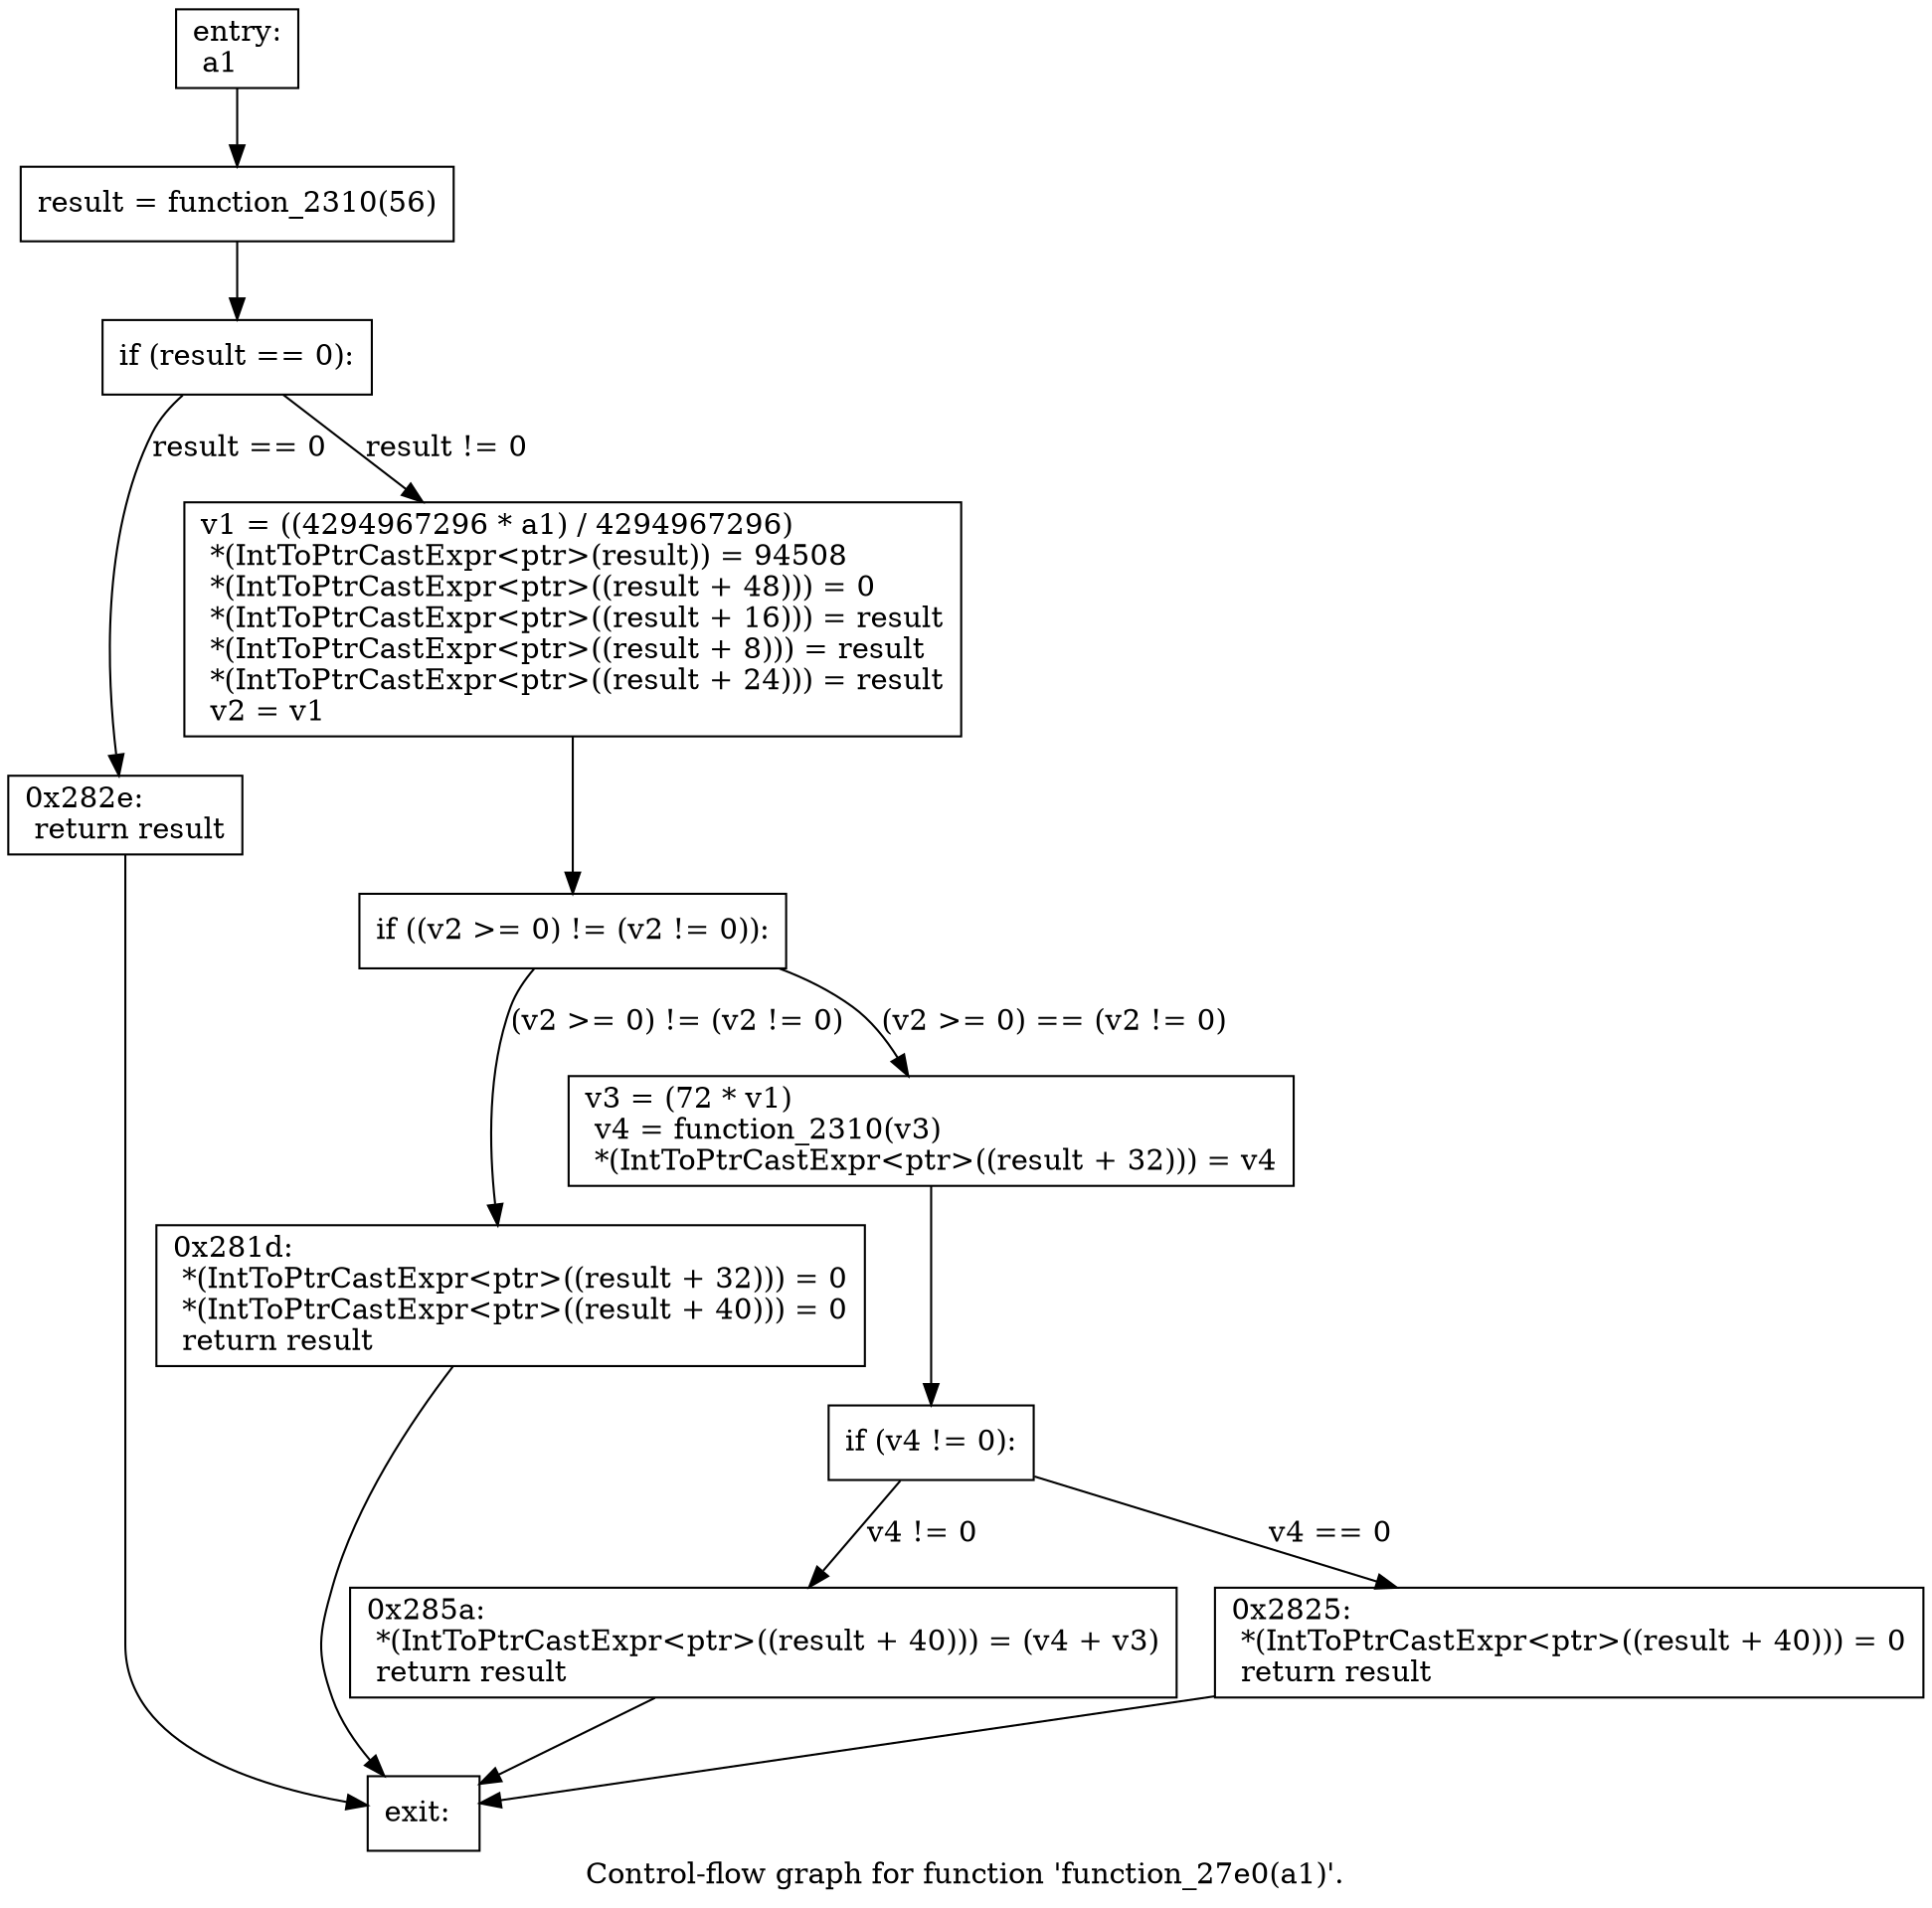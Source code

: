 digraph "Control-flow graph for function 'function_27e0(a1)'." {
  label="Control-flow graph for function 'function_27e0(a1)'.";
  node [shape=record];

  Node07C777C8 [label="{entry:\l  a1\l}"];
  Node07C777C8 -> Node07C778A0;
  Node07C778A0 [label="{  result = function_2310(56)\l}"];
  Node07C778A0 -> Node07C787D0;
  Node07C787D0 [label="{  if (result == 0):\l}"];
  Node07C787D0 -> Node07C79AF0 [label="result == 0"];
  Node07C787D0 -> Node07C791A8 [label="result != 0"];
  Node07C79AF0 [label="{0x282e:\l  return result\l}"];
  Node07C79AF0 -> Node07C77810;
  Node07C791A8 [label="{  v1 = ((4294967296 * a1) / 4294967296)\l  *(IntToPtrCastExpr\<ptr\>(result)) = 94508\l  *(IntToPtrCastExpr\<ptr\>((result + 48))) = 0\l  *(IntToPtrCastExpr\<ptr\>((result + 16))) = result\l  *(IntToPtrCastExpr\<ptr\>((result + 8))) = result\l  *(IntToPtrCastExpr\<ptr\>((result + 24))) = result\l  v2 = v1\l}"];
  Node07C791A8 -> Node07C77780;
  Node07C77810 [label="{exit:\l}"];
  Node07C77780 [label="{  if ((v2 \>= 0) != (v2 != 0)):\l}"];
  Node07C77780 -> Node07C7A1F8 [label="(v2 \>= 0) != (v2 != 0)"];
  Node07C77780 -> Node07C793A0 [label="(v2 \>= 0) == (v2 != 0)"];
  Node07C7A1F8 [label="{0x281d:\l  *(IntToPtrCastExpr\<ptr\>((result + 32))) = 0\l  *(IntToPtrCastExpr\<ptr\>((result + 40))) = 0\l  return result\l}"];
  Node07C7A1F8 -> Node07C77810;
  Node07C793A0 [label="{  v3 = (72 * v1)\l  v4 = function_2310(v3)\l  *(IntToPtrCastExpr\<ptr\>((result + 32))) = v4\l}"];
  Node07C793A0 -> Node07C79478;
  Node07C79478 [label="{  if (v4 != 0):\l}"];
  Node07C79478 -> Node07C7A678 [label="v4 != 0"];
  Node07C79478 -> Node07C794C0 [label="v4 == 0"];
  Node07C7A678 [label="{0x285a:\l  *(IntToPtrCastExpr\<ptr\>((result + 40))) = (v4 + v3)\l  return result\l}"];
  Node07C7A678 -> Node07C77810;
  Node07C794C0 [label="{0x2825:\l  *(IntToPtrCastExpr\<ptr\>((result + 40))) = 0\l  return result\l}"];
  Node07C794C0 -> Node07C77810;

}
